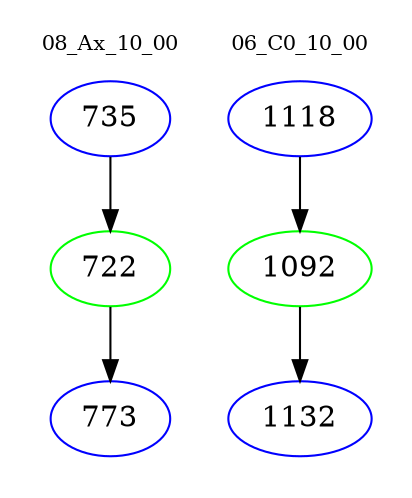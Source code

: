 digraph{
subgraph cluster_0 {
color = white
label = "08_Ax_10_00";
fontsize=10;
T0_735 [label="735", color="blue"]
T0_735 -> T0_722 [color="black"]
T0_722 [label="722", color="green"]
T0_722 -> T0_773 [color="black"]
T0_773 [label="773", color="blue"]
}
subgraph cluster_1 {
color = white
label = "06_C0_10_00";
fontsize=10;
T1_1118 [label="1118", color="blue"]
T1_1118 -> T1_1092 [color="black"]
T1_1092 [label="1092", color="green"]
T1_1092 -> T1_1132 [color="black"]
T1_1132 [label="1132", color="blue"]
}
}
